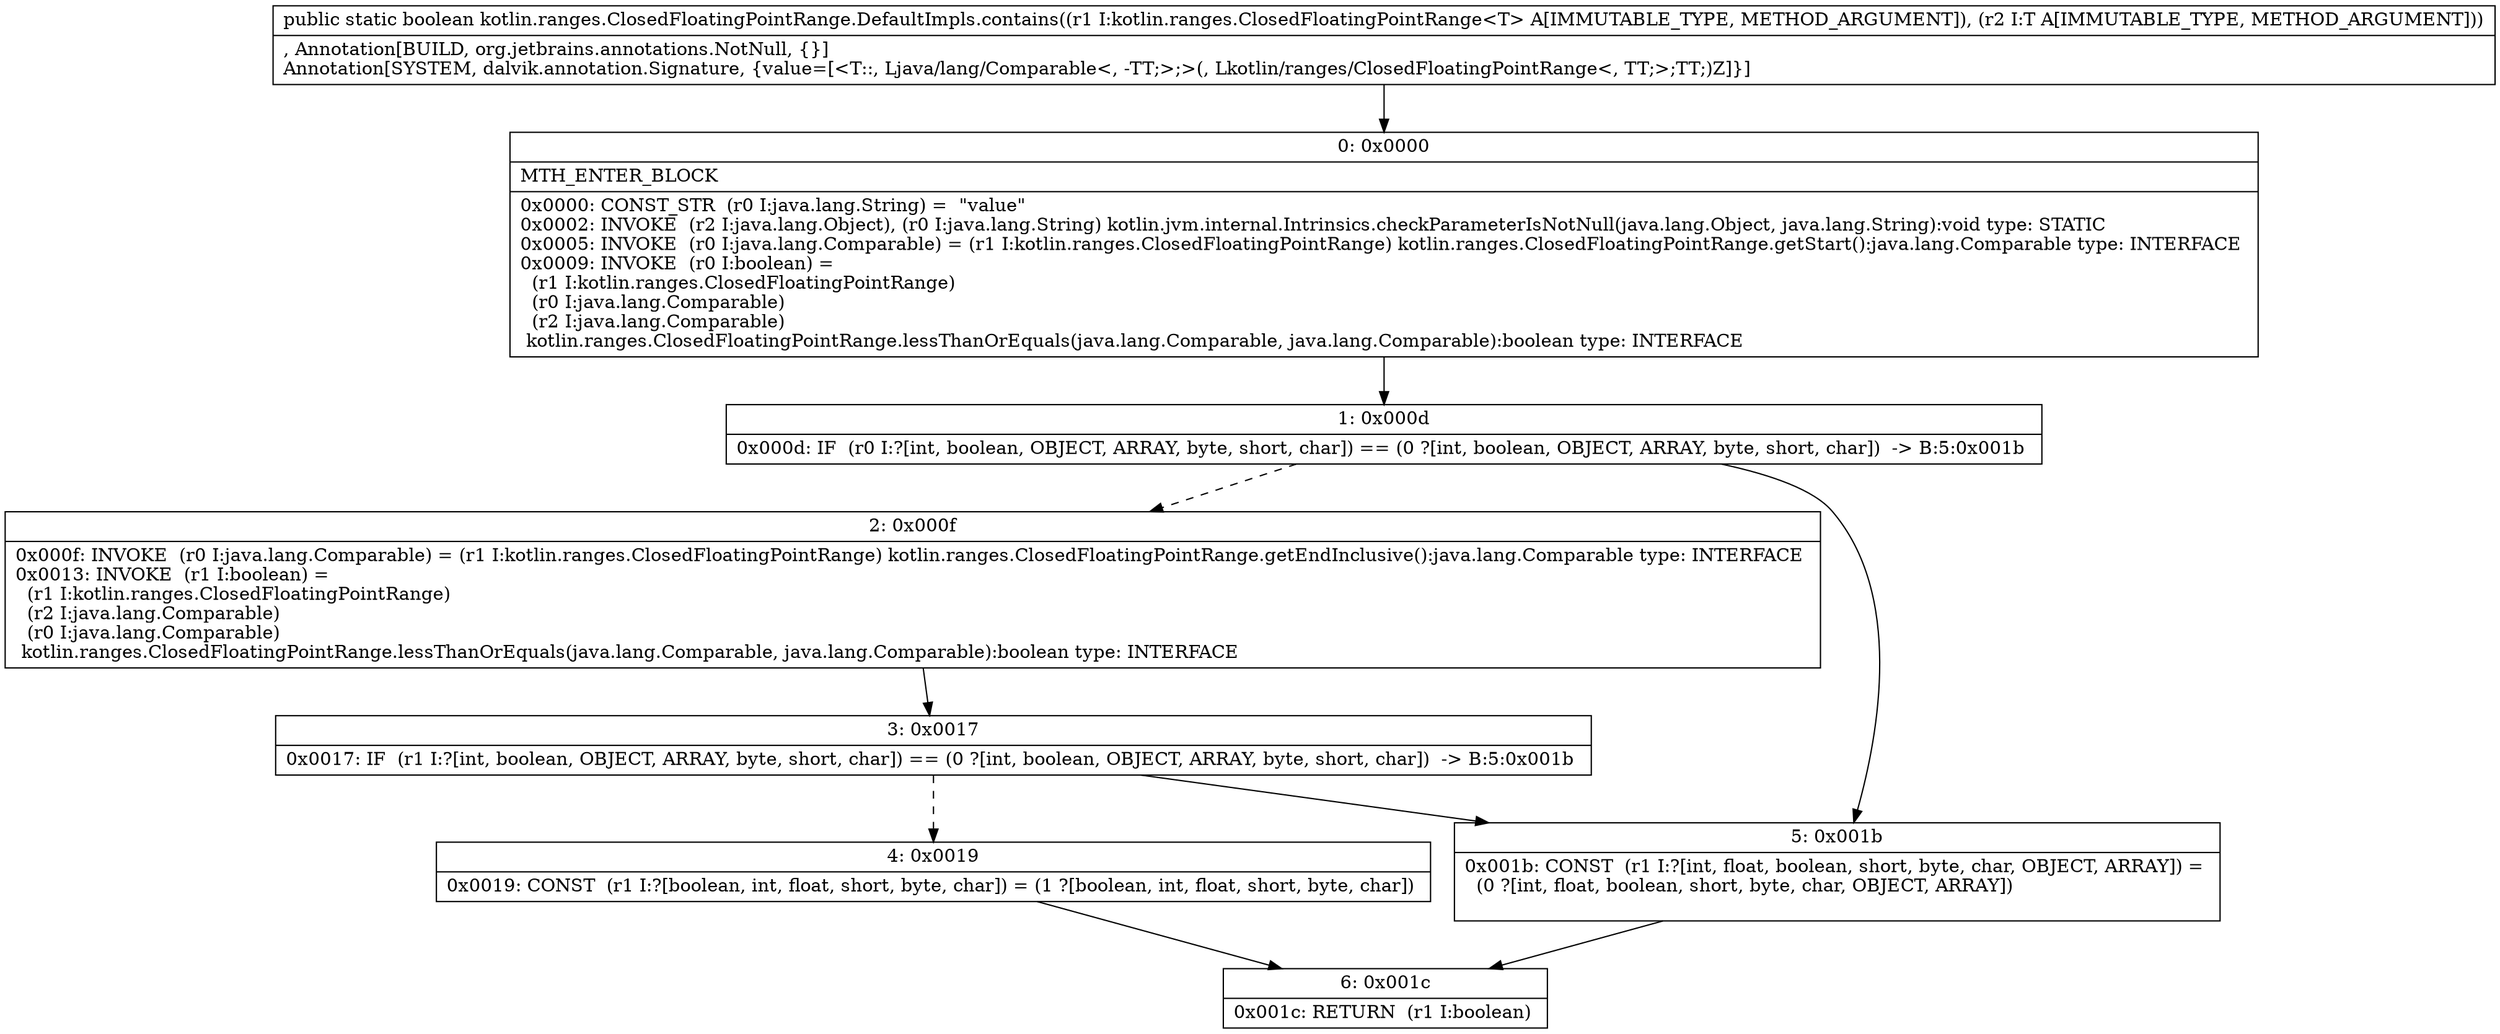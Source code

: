 digraph "CFG forkotlin.ranges.ClosedFloatingPointRange.DefaultImpls.contains(Lkotlin\/ranges\/ClosedFloatingPointRange;Ljava\/lang\/Comparable;)Z" {
Node_0 [shape=record,label="{0\:\ 0x0000|MTH_ENTER_BLOCK\l|0x0000: CONST_STR  (r0 I:java.lang.String) =  \"value\" \l0x0002: INVOKE  (r2 I:java.lang.Object), (r0 I:java.lang.String) kotlin.jvm.internal.Intrinsics.checkParameterIsNotNull(java.lang.Object, java.lang.String):void type: STATIC \l0x0005: INVOKE  (r0 I:java.lang.Comparable) = (r1 I:kotlin.ranges.ClosedFloatingPointRange) kotlin.ranges.ClosedFloatingPointRange.getStart():java.lang.Comparable type: INTERFACE \l0x0009: INVOKE  (r0 I:boolean) = \l  (r1 I:kotlin.ranges.ClosedFloatingPointRange)\l  (r0 I:java.lang.Comparable)\l  (r2 I:java.lang.Comparable)\l kotlin.ranges.ClosedFloatingPointRange.lessThanOrEquals(java.lang.Comparable, java.lang.Comparable):boolean type: INTERFACE \l}"];
Node_1 [shape=record,label="{1\:\ 0x000d|0x000d: IF  (r0 I:?[int, boolean, OBJECT, ARRAY, byte, short, char]) == (0 ?[int, boolean, OBJECT, ARRAY, byte, short, char])  \-\> B:5:0x001b \l}"];
Node_2 [shape=record,label="{2\:\ 0x000f|0x000f: INVOKE  (r0 I:java.lang.Comparable) = (r1 I:kotlin.ranges.ClosedFloatingPointRange) kotlin.ranges.ClosedFloatingPointRange.getEndInclusive():java.lang.Comparable type: INTERFACE \l0x0013: INVOKE  (r1 I:boolean) = \l  (r1 I:kotlin.ranges.ClosedFloatingPointRange)\l  (r2 I:java.lang.Comparable)\l  (r0 I:java.lang.Comparable)\l kotlin.ranges.ClosedFloatingPointRange.lessThanOrEquals(java.lang.Comparable, java.lang.Comparable):boolean type: INTERFACE \l}"];
Node_3 [shape=record,label="{3\:\ 0x0017|0x0017: IF  (r1 I:?[int, boolean, OBJECT, ARRAY, byte, short, char]) == (0 ?[int, boolean, OBJECT, ARRAY, byte, short, char])  \-\> B:5:0x001b \l}"];
Node_4 [shape=record,label="{4\:\ 0x0019|0x0019: CONST  (r1 I:?[boolean, int, float, short, byte, char]) = (1 ?[boolean, int, float, short, byte, char]) \l}"];
Node_5 [shape=record,label="{5\:\ 0x001b|0x001b: CONST  (r1 I:?[int, float, boolean, short, byte, char, OBJECT, ARRAY]) = \l  (0 ?[int, float, boolean, short, byte, char, OBJECT, ARRAY])\l \l}"];
Node_6 [shape=record,label="{6\:\ 0x001c|0x001c: RETURN  (r1 I:boolean) \l}"];
MethodNode[shape=record,label="{public static boolean kotlin.ranges.ClosedFloatingPointRange.DefaultImpls.contains((r1 I:kotlin.ranges.ClosedFloatingPointRange\<T\> A[IMMUTABLE_TYPE, METHOD_ARGUMENT]), (r2 I:T A[IMMUTABLE_TYPE, METHOD_ARGUMENT]))  | , Annotation[BUILD, org.jetbrains.annotations.NotNull, \{\}]\lAnnotation[SYSTEM, dalvik.annotation.Signature, \{value=[\<T::, Ljava\/lang\/Comparable\<, \-TT;\>;\>(, Lkotlin\/ranges\/ClosedFloatingPointRange\<, TT;\>;TT;)Z]\}]\l}"];
MethodNode -> Node_0;
Node_0 -> Node_1;
Node_1 -> Node_2[style=dashed];
Node_1 -> Node_5;
Node_2 -> Node_3;
Node_3 -> Node_4[style=dashed];
Node_3 -> Node_5;
Node_4 -> Node_6;
Node_5 -> Node_6;
}

